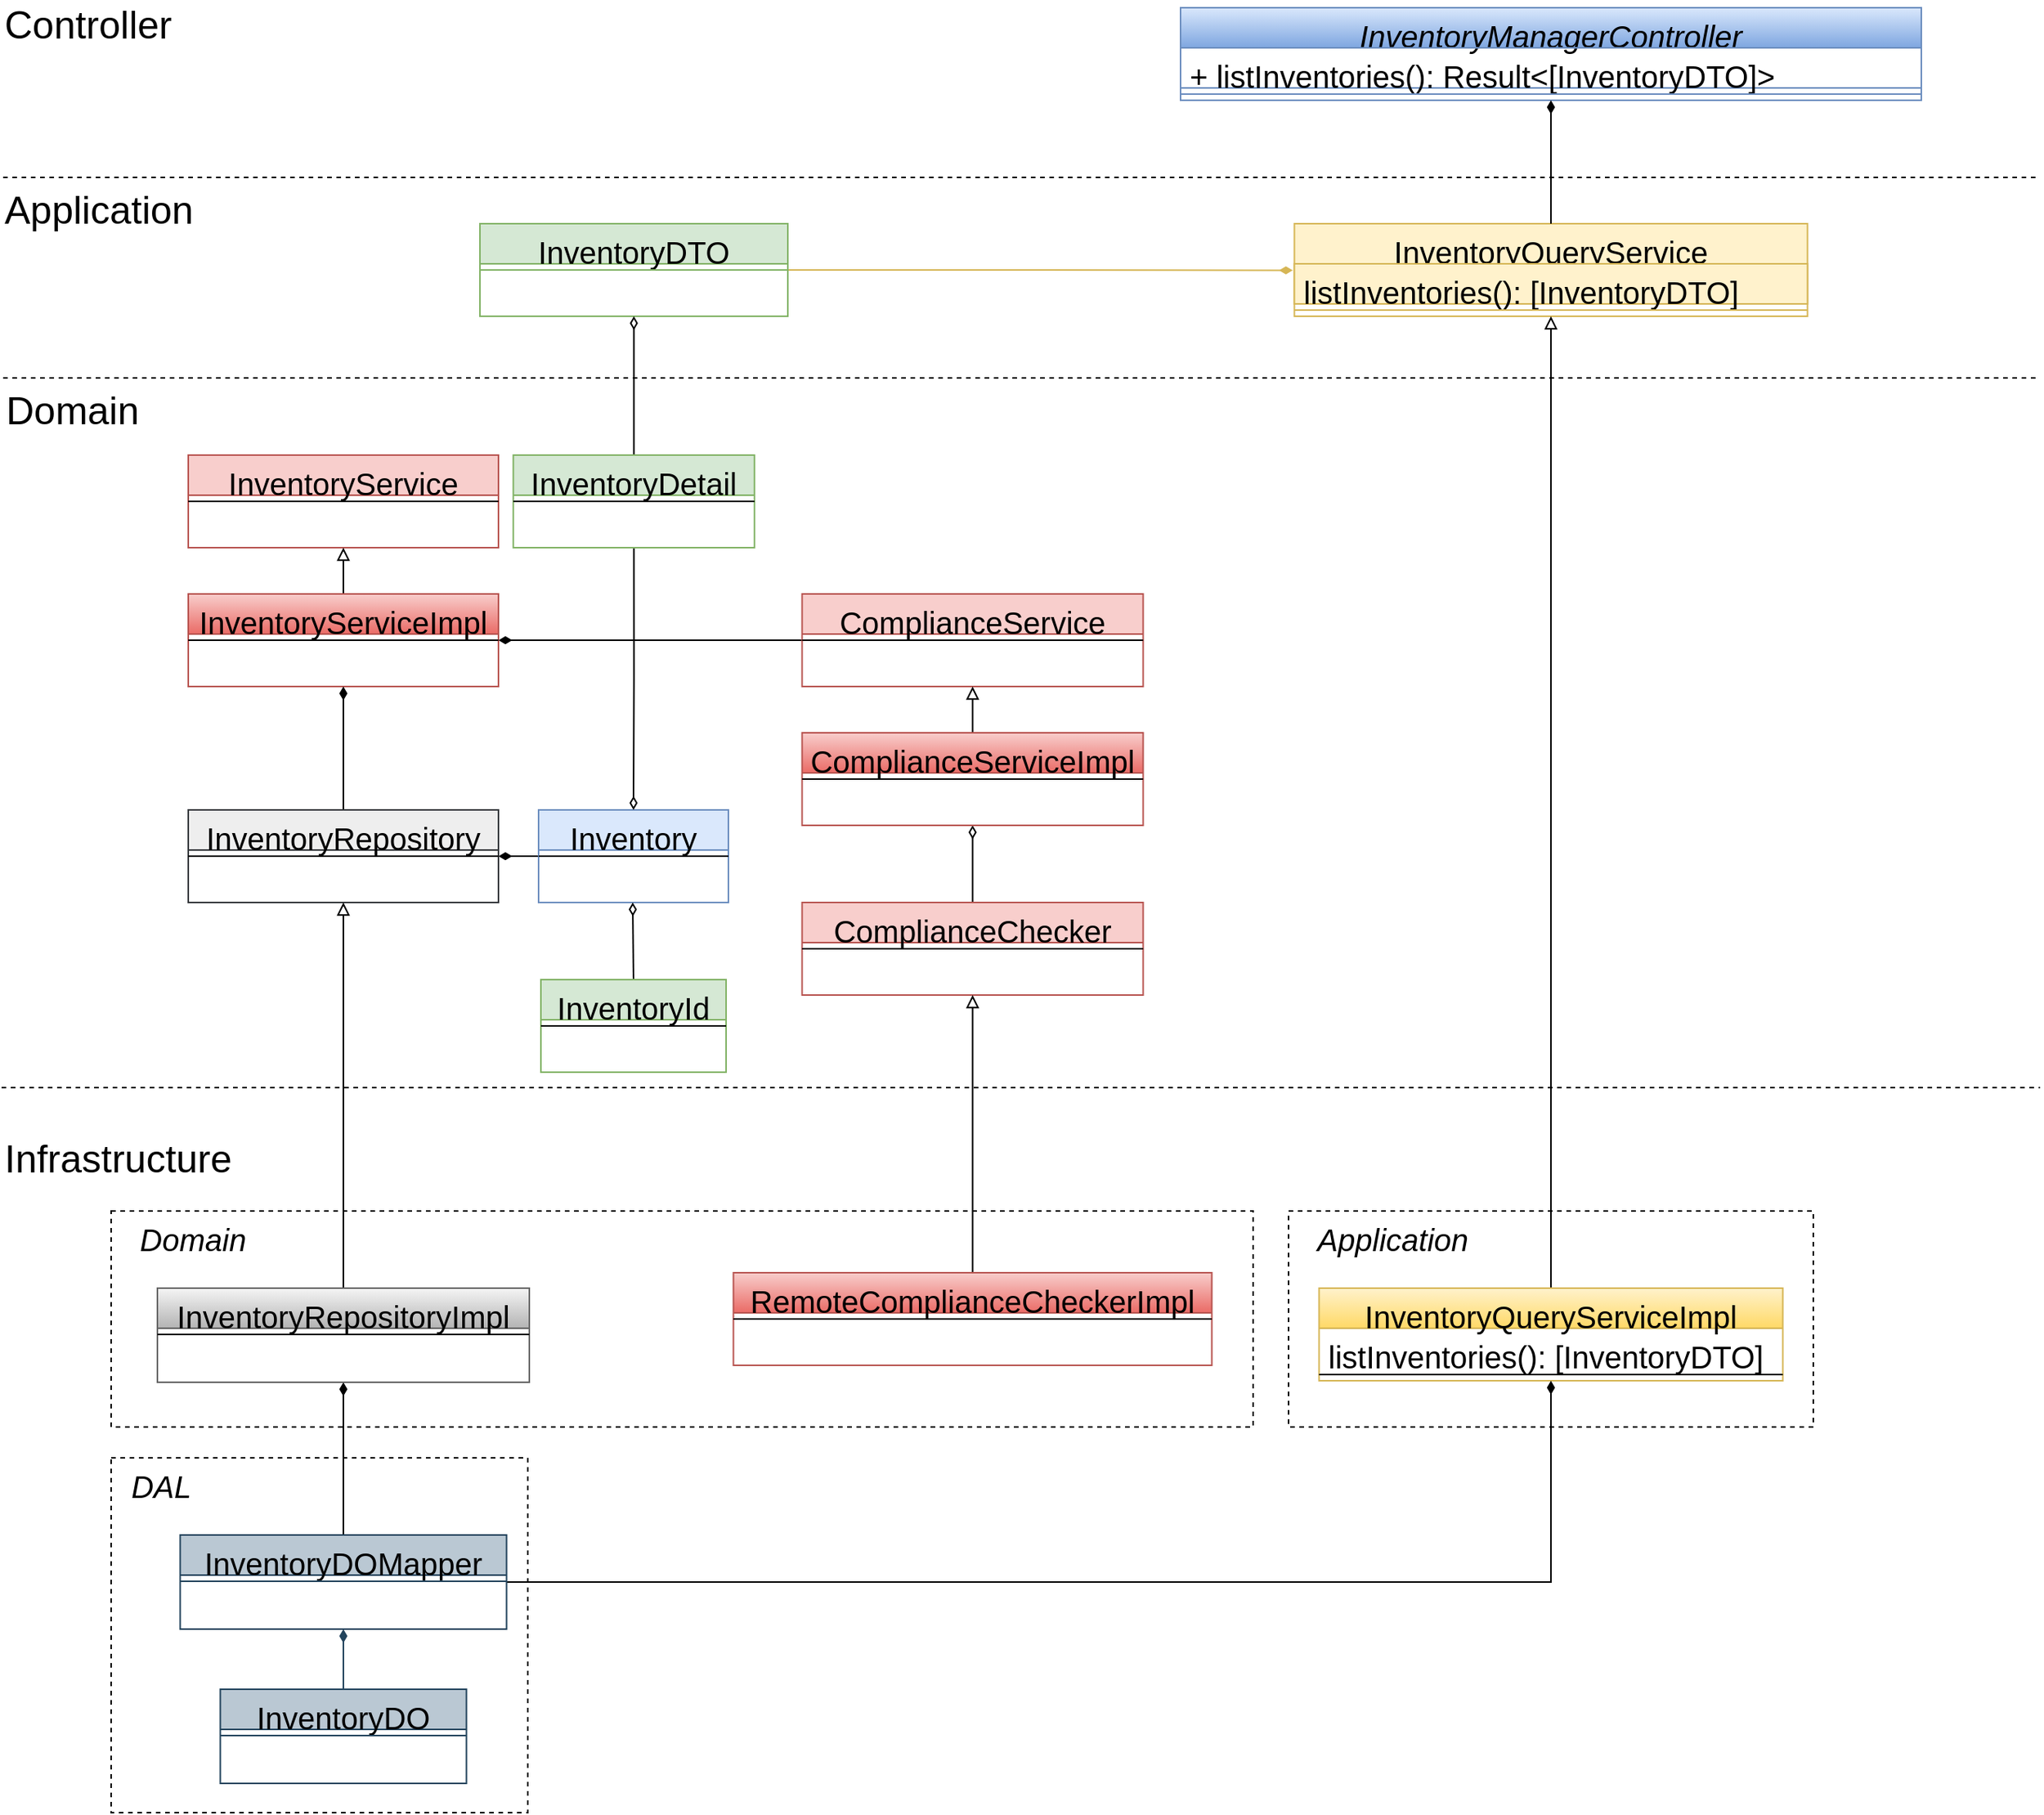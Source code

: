 <mxfile version="14.9.6" type="device"><diagram id="C5RBs43oDa-KdzZeNtuy" name="Page-1"><mxGraphModel dx="4514" dy="3859" grid="1" gridSize="10" guides="1" tooltips="1" connect="1" arrows="1" fold="1" page="1" pageScale="1" pageWidth="827" pageHeight="1169" math="0" shadow="0"><root><mxCell id="WIyWlLk6GJQsqaUBKTNV-0"/><mxCell id="WIyWlLk6GJQsqaUBKTNV-1" parent="WIyWlLk6GJQsqaUBKTNV-0"/><mxCell id="A9eoSQtIirwJbQf-NPeh-61" value="&amp;nbsp; &amp;nbsp;Application" style="rounded=0;whiteSpace=wrap;html=1;fillColor=none;dashed=1;verticalAlign=top;fontSize=20;align=left;fontStyle=2" parent="WIyWlLk6GJQsqaUBKTNV-1" vertex="1"><mxGeometry x="593" y="620" width="340" height="140" as="geometry"/></mxCell><mxCell id="A9eoSQtIirwJbQf-NPeh-60" value="&amp;nbsp; &amp;nbsp;Domain" style="rounded=0;whiteSpace=wrap;html=1;fillColor=none;dashed=1;verticalAlign=top;fontSize=20;align=left;fontStyle=2" parent="WIyWlLk6GJQsqaUBKTNV-1" vertex="1"><mxGeometry x="-170" y="620" width="740" height="140" as="geometry"/></mxCell><mxCell id="A9eoSQtIirwJbQf-NPeh-55" value="&amp;nbsp; DAL" style="rounded=0;whiteSpace=wrap;html=1;fillColor=none;dashed=1;verticalAlign=top;fontSize=20;align=left;fontStyle=2" parent="WIyWlLk6GJQsqaUBKTNV-1" vertex="1"><mxGeometry x="-170" y="780" width="270" height="230" as="geometry"/></mxCell><mxCell id="zkfFHV4jXpPFQw0GAbJ--0" value="InventoryManagerController" style="swimlane;fontStyle=2;align=center;verticalAlign=top;childLayout=stackLayout;horizontal=1;startSize=26;horizontalStack=0;resizeParent=1;resizeLast=0;collapsible=1;marginBottom=0;rounded=0;shadow=0;strokeWidth=1;fontSize=20;fillColor=#dae8fc;strokeColor=#6c8ebf;gradientColor=#7ea6e0;" parent="WIyWlLk6GJQsqaUBKTNV-1" vertex="1"><mxGeometry x="523" y="-160" width="480" height="60" as="geometry"><mxRectangle x="230" y="140" width="160" height="26" as="alternateBounds"/></mxGeometry></mxCell><mxCell id="zkfFHV4jXpPFQw0GAbJ--1" value="+ listInventories(): Result&lt;[InventoryDTO]&gt;" style="text;align=left;verticalAlign=top;spacingLeft=4;spacingRight=4;overflow=hidden;rotatable=0;points=[[0,0.5],[1,0.5]];portConstraint=eastwest;fontSize=20;strokeColor=#6c8ebf;gradientColor=#7ea6e0;" parent="zkfFHV4jXpPFQw0GAbJ--0" vertex="1"><mxGeometry y="26" width="480" height="26" as="geometry"/></mxCell><mxCell id="zkfFHV4jXpPFQw0GAbJ--4" value="" style="line;html=1;strokeWidth=1;align=left;verticalAlign=middle;spacingTop=-1;spacingLeft=3;spacingRight=3;rotatable=0;labelPosition=right;points=[];portConstraint=eastwest;fontSize=20;fillColor=#dae8fc;strokeColor=#6c8ebf;gradientColor=#7ea6e0;" parent="zkfFHV4jXpPFQw0GAbJ--0" vertex="1"><mxGeometry y="52" width="480" height="8" as="geometry"/></mxCell><mxCell id="zkfFHV4jXpPFQw0GAbJ--17" value="InventoryQueryService" style="swimlane;fontStyle=0;align=center;verticalAlign=top;childLayout=stackLayout;horizontal=1;startSize=26;horizontalStack=0;resizeParent=1;resizeLast=0;collapsible=1;marginBottom=0;rounded=0;shadow=0;strokeWidth=1;fontSize=20;fillColor=#fff2cc;strokeColor=#d6b656;" parent="WIyWlLk6GJQsqaUBKTNV-1" vertex="1"><mxGeometry x="596.75" y="-20" width="332.5" height="60" as="geometry"><mxRectangle x="550" y="140" width="160" height="26" as="alternateBounds"/></mxGeometry></mxCell><mxCell id="zkfFHV4jXpPFQw0GAbJ--18" value="listInventories(): [InventoryDTO]" style="text;align=left;verticalAlign=top;spacingLeft=4;spacingRight=4;overflow=hidden;rotatable=0;points=[[0,0.5],[1,0.5]];portConstraint=eastwest;fontSize=20;fillColor=#fff2cc;strokeColor=#d6b656;" parent="zkfFHV4jXpPFQw0GAbJ--17" vertex="1"><mxGeometry y="26" width="332.5" height="26" as="geometry"/></mxCell><mxCell id="zkfFHV4jXpPFQw0GAbJ--23" value="" style="line;html=1;strokeWidth=1;align=left;verticalAlign=middle;spacingTop=-1;spacingLeft=3;spacingRight=3;rotatable=0;labelPosition=right;points=[];portConstraint=eastwest;fontSize=20;fillColor=#fff2cc;strokeColor=#d6b656;" parent="zkfFHV4jXpPFQw0GAbJ--17" vertex="1"><mxGeometry y="52" width="332.5" height="8" as="geometry"/></mxCell><mxCell id="A9eoSQtIirwJbQf-NPeh-7" style="edgeStyle=orthogonalEdgeStyle;rounded=0;orthogonalLoop=1;jettySize=auto;html=1;exitX=0.5;exitY=0;exitDx=0;exitDy=0;entryX=0.5;entryY=1;entryDx=0;entryDy=0;endArrow=block;endFill=0;" parent="WIyWlLk6GJQsqaUBKTNV-1" source="A9eoSQtIirwJbQf-NPeh-0" target="zkfFHV4jXpPFQw0GAbJ--17" edge="1"><mxGeometry relative="1" as="geometry"/></mxCell><mxCell id="A9eoSQtIirwJbQf-NPeh-0" value="InventoryQueryServiceImpl" style="swimlane;fontStyle=0;align=center;verticalAlign=top;childLayout=stackLayout;horizontal=1;startSize=26;horizontalStack=0;resizeParent=1;resizeLast=0;collapsible=1;marginBottom=0;rounded=0;shadow=0;strokeWidth=1;fontSize=20;gradientColor=#ffd966;fillColor=#fff2cc;strokeColor=#d6b656;" parent="WIyWlLk6GJQsqaUBKTNV-1" vertex="1"><mxGeometry x="612.75" y="670" width="300.5" height="60" as="geometry"><mxRectangle x="550" y="140" width="160" height="26" as="alternateBounds"/></mxGeometry></mxCell><mxCell id="A9eoSQtIirwJbQf-NPeh-1" value="listInventories(): [InventoryDTO]" style="text;align=left;verticalAlign=top;spacingLeft=4;spacingRight=4;overflow=hidden;rotatable=0;points=[[0,0.5],[1,0.5]];portConstraint=eastwest;fontSize=20;" parent="A9eoSQtIirwJbQf-NPeh-0" vertex="1"><mxGeometry y="26" width="300.5" height="26" as="geometry"/></mxCell><mxCell id="A9eoSQtIirwJbQf-NPeh-2" value="" style="line;html=1;strokeWidth=1;align=left;verticalAlign=middle;spacingTop=-1;spacingLeft=3;spacingRight=3;rotatable=0;labelPosition=right;points=[];portConstraint=eastwest;" parent="A9eoSQtIirwJbQf-NPeh-0" vertex="1"><mxGeometry y="52" width="300.5" height="8" as="geometry"/></mxCell><mxCell id="A9eoSQtIirwJbQf-NPeh-6" style="edgeStyle=orthogonalEdgeStyle;rounded=0;orthogonalLoop=1;jettySize=auto;html=1;exitX=1;exitY=0.5;exitDx=0;exitDy=0;entryX=0.5;entryY=1;entryDx=0;entryDy=0;endArrow=diamondThin;endFill=1;" parent="WIyWlLk6GJQsqaUBKTNV-1" source="A9eoSQtIirwJbQf-NPeh-3" target="A9eoSQtIirwJbQf-NPeh-0" edge="1"><mxGeometry relative="1" as="geometry"/></mxCell><mxCell id="A9eoSQtIirwJbQf-NPeh-49" style="edgeStyle=orthogonalEdgeStyle;rounded=0;orthogonalLoop=1;jettySize=auto;html=1;exitX=0.5;exitY=0;exitDx=0;exitDy=0;endArrow=diamondThin;endFill=1;entryX=0.5;entryY=1;entryDx=0;entryDy=0;" parent="WIyWlLk6GJQsqaUBKTNV-1" source="A9eoSQtIirwJbQf-NPeh-3" target="A9eoSQtIirwJbQf-NPeh-46" edge="1"><mxGeometry relative="1" as="geometry"><mxPoint x="-50" y="1000" as="targetPoint"/></mxGeometry></mxCell><mxCell id="A9eoSQtIirwJbQf-NPeh-3" value="InventoryDOMapper" style="swimlane;fontStyle=0;align=center;verticalAlign=top;childLayout=stackLayout;horizontal=1;startSize=26;horizontalStack=0;resizeParent=1;resizeLast=0;collapsible=1;marginBottom=0;rounded=0;shadow=0;strokeWidth=1;fontSize=20;fillColor=#bac8d3;strokeColor=#23445d;" parent="WIyWlLk6GJQsqaUBKTNV-1" vertex="1"><mxGeometry x="-125.25" y="830" width="211.5" height="61" as="geometry"><mxRectangle x="550" y="140" width="160" height="26" as="alternateBounds"/></mxGeometry></mxCell><mxCell id="A9eoSQtIirwJbQf-NPeh-5" value="" style="line;html=1;strokeWidth=1;align=left;verticalAlign=middle;spacingTop=-1;spacingLeft=3;spacingRight=3;rotatable=0;labelPosition=right;points=[];portConstraint=eastwest;fillColor=#bac8d3;strokeColor=#23445d;" parent="A9eoSQtIirwJbQf-NPeh-3" vertex="1"><mxGeometry y="26" width="211.5" height="8" as="geometry"/></mxCell><mxCell id="A9eoSQtIirwJbQf-NPeh-8" style="edgeStyle=orthogonalEdgeStyle;rounded=0;orthogonalLoop=1;jettySize=auto;html=1;exitX=0.5;exitY=0;exitDx=0;exitDy=0;endArrow=diamondThin;endFill=1;entryX=0.5;entryY=1;entryDx=0;entryDy=0;fontSize=20;" parent="WIyWlLk6GJQsqaUBKTNV-1" source="zkfFHV4jXpPFQw0GAbJ--17" target="zkfFHV4jXpPFQw0GAbJ--0" edge="1"><mxGeometry relative="1" as="geometry"><mxPoint x="731" y="-114" as="targetPoint"/></mxGeometry></mxCell><mxCell id="A9eoSQtIirwJbQf-NPeh-9" value="InventoryService" style="swimlane;fontStyle=0;align=center;verticalAlign=top;childLayout=stackLayout;horizontal=1;startSize=26;horizontalStack=0;resizeParent=1;resizeLast=0;collapsible=1;marginBottom=0;rounded=0;shadow=0;strokeWidth=1;fontSize=20;fillColor=#f8cecc;strokeColor=#b85450;" parent="WIyWlLk6GJQsqaUBKTNV-1" vertex="1"><mxGeometry x="-120" y="130" width="201" height="60" as="geometry"><mxRectangle x="550" y="140" width="160" height="26" as="alternateBounds"/></mxGeometry></mxCell><mxCell id="A9eoSQtIirwJbQf-NPeh-11" value="" style="line;html=1;strokeWidth=1;align=left;verticalAlign=middle;spacingTop=-1;spacingLeft=3;spacingRight=3;rotatable=0;labelPosition=right;points=[];portConstraint=eastwest;fontSize=20;" parent="A9eoSQtIirwJbQf-NPeh-9" vertex="1"><mxGeometry y="26" width="201" height="8" as="geometry"/></mxCell><mxCell id="A9eoSQtIirwJbQf-NPeh-26" style="rounded=0;orthogonalLoop=1;jettySize=auto;html=1;entryX=1;entryY=0.5;entryDx=0;entryDy=0;endArrow=diamondThin;endFill=1;fontSize=20;sketch=0;jumpStyle=arc;jumpSize=9;exitX=0;exitY=0.5;exitDx=0;exitDy=0;shadow=0;" parent="WIyWlLk6GJQsqaUBKTNV-1" source="A9eoSQtIirwJbQf-NPeh-12" target="A9eoSQtIirwJbQf-NPeh-18" edge="1"><mxGeometry relative="1" as="geometry"><mxPoint x="200" y="310" as="sourcePoint"/><Array as="points"/></mxGeometry></mxCell><mxCell id="A9eoSQtIirwJbQf-NPeh-12" value="ComplianceService" style="swimlane;fontStyle=0;align=center;verticalAlign=top;childLayout=stackLayout;horizontal=1;startSize=26;horizontalStack=0;resizeParent=1;resizeLast=0;collapsible=1;marginBottom=0;rounded=0;shadow=0;strokeWidth=1;fontSize=20;fillColor=#f8cecc;strokeColor=#b85450;" parent="WIyWlLk6GJQsqaUBKTNV-1" vertex="1"><mxGeometry x="277.75" y="220" width="221" height="60" as="geometry"><mxRectangle x="550" y="140" width="160" height="26" as="alternateBounds"/></mxGeometry></mxCell><mxCell id="A9eoSQtIirwJbQf-NPeh-13" value="" style="line;html=1;strokeWidth=1;align=left;verticalAlign=middle;spacingTop=-1;spacingLeft=3;spacingRight=3;rotatable=0;labelPosition=right;points=[];portConstraint=eastwest;fontSize=20;" parent="A9eoSQtIirwJbQf-NPeh-12" vertex="1"><mxGeometry y="26" width="221" height="8" as="geometry"/></mxCell><mxCell id="A9eoSQtIirwJbQf-NPeh-24" style="edgeStyle=orthogonalEdgeStyle;rounded=0;orthogonalLoop=1;jettySize=auto;html=1;exitX=0.5;exitY=0;exitDx=0;exitDy=0;entryX=0.5;entryY=1;entryDx=0;entryDy=0;endArrow=diamondThin;endFill=0;fontSize=20;" parent="WIyWlLk6GJQsqaUBKTNV-1" source="A9eoSQtIirwJbQf-NPeh-14" target="A9eoSQtIirwJbQf-NPeh-16" edge="1"><mxGeometry relative="1" as="geometry"/></mxCell><mxCell id="A9eoSQtIirwJbQf-NPeh-14" value="ComplianceChecker" style="swimlane;fontStyle=0;align=center;verticalAlign=top;childLayout=stackLayout;horizontal=1;startSize=26;horizontalStack=0;resizeParent=1;resizeLast=0;collapsible=1;marginBottom=0;rounded=0;shadow=0;strokeWidth=1;fontSize=20;fillColor=#f8cecc;strokeColor=#b85450;" parent="WIyWlLk6GJQsqaUBKTNV-1" vertex="1"><mxGeometry x="277.75" y="420" width="221" height="60" as="geometry"><mxRectangle x="550" y="140" width="160" height="26" as="alternateBounds"/></mxGeometry></mxCell><mxCell id="A9eoSQtIirwJbQf-NPeh-15" value="" style="line;html=1;strokeWidth=1;align=left;verticalAlign=middle;spacingTop=-1;spacingLeft=3;spacingRight=3;rotatable=0;labelPosition=right;points=[];portConstraint=eastwest;fontSize=20;" parent="A9eoSQtIirwJbQf-NPeh-14" vertex="1"><mxGeometry y="26" width="221" height="8" as="geometry"/></mxCell><mxCell id="A9eoSQtIirwJbQf-NPeh-23" style="edgeStyle=orthogonalEdgeStyle;rounded=0;orthogonalLoop=1;jettySize=auto;html=1;exitX=0.5;exitY=0;exitDx=0;exitDy=0;endArrow=block;endFill=0;entryX=0.5;entryY=1;entryDx=0;entryDy=0;fontSize=20;" parent="WIyWlLk6GJQsqaUBKTNV-1" source="A9eoSQtIirwJbQf-NPeh-16" target="A9eoSQtIirwJbQf-NPeh-12" edge="1"><mxGeometry relative="1" as="geometry"><mxPoint x="216.75" y="430" as="targetPoint"/></mxGeometry></mxCell><mxCell id="A9eoSQtIirwJbQf-NPeh-16" value="ComplianceServiceImpl" style="swimlane;fontStyle=0;align=center;verticalAlign=top;childLayout=stackLayout;horizontal=1;startSize=26;horizontalStack=0;resizeParent=1;resizeLast=0;collapsible=1;marginBottom=0;rounded=0;shadow=0;strokeWidth=1;fontSize=20;fillColor=#f8cecc;strokeColor=#b85450;gradientColor=#ea6b66;" parent="WIyWlLk6GJQsqaUBKTNV-1" vertex="1"><mxGeometry x="277.75" y="310" width="221" height="60" as="geometry"><mxRectangle x="550" y="140" width="160" height="26" as="alternateBounds"/></mxGeometry></mxCell><mxCell id="A9eoSQtIirwJbQf-NPeh-17" value="" style="line;html=1;strokeWidth=1;align=left;verticalAlign=middle;spacingTop=-1;spacingLeft=3;spacingRight=3;rotatable=0;labelPosition=right;points=[];portConstraint=eastwest;fontSize=20;" parent="A9eoSQtIirwJbQf-NPeh-16" vertex="1"><mxGeometry y="26" width="221" height="8" as="geometry"/></mxCell><mxCell id="A9eoSQtIirwJbQf-NPeh-25" style="edgeStyle=orthogonalEdgeStyle;rounded=0;orthogonalLoop=1;jettySize=auto;html=1;exitX=0.5;exitY=0;exitDx=0;exitDy=0;entryX=0.5;entryY=1;entryDx=0;entryDy=0;endArrow=block;endFill=0;fontSize=20;" parent="WIyWlLk6GJQsqaUBKTNV-1" source="A9eoSQtIirwJbQf-NPeh-18" target="A9eoSQtIirwJbQf-NPeh-9" edge="1"><mxGeometry relative="1" as="geometry"/></mxCell><mxCell id="A9eoSQtIirwJbQf-NPeh-18" value="InventoryServiceImpl" style="swimlane;fontStyle=0;align=center;verticalAlign=top;childLayout=stackLayout;horizontal=1;startSize=26;horizontalStack=0;resizeParent=1;resizeLast=0;collapsible=1;marginBottom=0;rounded=0;shadow=0;strokeWidth=1;fontSize=20;fillColor=#f8cecc;strokeColor=#b85450;gradientColor=#ea6b66;" parent="WIyWlLk6GJQsqaUBKTNV-1" vertex="1"><mxGeometry x="-120" y="220" width="201" height="60" as="geometry"><mxRectangle x="550" y="140" width="160" height="26" as="alternateBounds"/></mxGeometry></mxCell><mxCell id="A9eoSQtIirwJbQf-NPeh-19" value="" style="line;html=1;strokeWidth=1;align=left;verticalAlign=middle;spacingTop=-1;spacingLeft=3;spacingRight=3;rotatable=0;labelPosition=right;points=[];portConstraint=eastwest;fontSize=20;" parent="A9eoSQtIirwJbQf-NPeh-18" vertex="1"><mxGeometry y="26" width="201" height="8" as="geometry"/></mxCell><mxCell id="A9eoSQtIirwJbQf-NPeh-22" style="edgeStyle=orthogonalEdgeStyle;rounded=0;orthogonalLoop=1;jettySize=auto;html=1;exitX=0.5;exitY=0;exitDx=0;exitDy=0;entryX=0.5;entryY=1;entryDx=0;entryDy=0;endArrow=block;endFill=0;" parent="WIyWlLk6GJQsqaUBKTNV-1" source="A9eoSQtIirwJbQf-NPeh-20" target="A9eoSQtIirwJbQf-NPeh-14" edge="1"><mxGeometry relative="1" as="geometry"/></mxCell><mxCell id="A9eoSQtIirwJbQf-NPeh-20" value="RemoteComplianceCheckerImpl" style="swimlane;fontStyle=0;align=center;verticalAlign=top;childLayout=stackLayout;horizontal=1;startSize=26;horizontalStack=0;resizeParent=1;resizeLast=0;collapsible=1;marginBottom=0;rounded=0;shadow=0;strokeWidth=1;fontSize=20;gradientColor=#ea6b66;fillColor=#f8cecc;strokeColor=#b85450;" parent="WIyWlLk6GJQsqaUBKTNV-1" vertex="1"><mxGeometry x="233.25" y="660" width="310" height="60" as="geometry"><mxRectangle x="550" y="140" width="160" height="26" as="alternateBounds"/></mxGeometry></mxCell><mxCell id="A9eoSQtIirwJbQf-NPeh-21" value="" style="line;html=1;strokeWidth=1;align=left;verticalAlign=middle;spacingTop=-1;spacingLeft=3;spacingRight=3;rotatable=0;labelPosition=right;points=[];portConstraint=eastwest;fontSize=20;" parent="A9eoSQtIirwJbQf-NPeh-20" vertex="1"><mxGeometry y="26" width="310" height="8" as="geometry"/></mxCell><mxCell id="A9eoSQtIirwJbQf-NPeh-29" style="edgeStyle=orthogonalEdgeStyle;rounded=0;orthogonalLoop=1;jettySize=auto;html=1;exitX=0.5;exitY=0;exitDx=0;exitDy=0;entryX=0.5;entryY=1;entryDx=0;entryDy=0;endArrow=diamondThin;endFill=1;fillColor=#bac8d3;strokeColor=#23445d;" parent="WIyWlLk6GJQsqaUBKTNV-1" source="A9eoSQtIirwJbQf-NPeh-27" target="A9eoSQtIirwJbQf-NPeh-3" edge="1"><mxGeometry relative="1" as="geometry"/></mxCell><mxCell id="A9eoSQtIirwJbQf-NPeh-27" value="InventoryDO" style="swimlane;fontStyle=0;align=center;verticalAlign=top;childLayout=stackLayout;horizontal=1;startSize=26;horizontalStack=0;resizeParent=1;resizeLast=0;collapsible=1;marginBottom=0;rounded=0;shadow=0;strokeWidth=1;fontSize=20;fillColor=#bac8d3;strokeColor=#23445d;" parent="WIyWlLk6GJQsqaUBKTNV-1" vertex="1"><mxGeometry x="-99.25" y="930" width="159.5" height="61" as="geometry"><mxRectangle x="550" y="140" width="160" height="26" as="alternateBounds"/></mxGeometry></mxCell><mxCell id="A9eoSQtIirwJbQf-NPeh-28" value="" style="line;html=1;strokeWidth=1;align=left;verticalAlign=middle;spacingTop=-1;spacingLeft=3;spacingRight=3;rotatable=0;labelPosition=right;points=[];portConstraint=eastwest;fillColor=#bac8d3;strokeColor=#23445d;" parent="A9eoSQtIirwJbQf-NPeh-27" vertex="1"><mxGeometry y="26" width="159.5" height="8" as="geometry"/></mxCell><mxCell id="A9eoSQtIirwJbQf-NPeh-32" style="edgeStyle=orthogonalEdgeStyle;rounded=0;orthogonalLoop=1;jettySize=auto;html=1;exitX=1;exitY=0.5;exitDx=0;exitDy=0;endArrow=diamondThin;endFill=1;entryX=-0.003;entryY=0.162;entryDx=0;entryDy=0;entryPerimeter=0;fontSize=20;fillColor=#fff2cc;strokeColor=#d6b656;" parent="WIyWlLk6GJQsqaUBKTNV-1" source="A9eoSQtIirwJbQf-NPeh-30" target="zkfFHV4jXpPFQw0GAbJ--18" edge="1"><mxGeometry relative="1" as="geometry"><mxPoint x="653" y="-50" as="targetPoint"/></mxGeometry></mxCell><mxCell id="A9eoSQtIirwJbQf-NPeh-30" value="InventoryDTO" style="swimlane;fontStyle=0;align=center;verticalAlign=top;childLayout=stackLayout;horizontal=1;startSize=26;horizontalStack=0;resizeParent=1;resizeLast=0;collapsible=1;marginBottom=0;rounded=0;shadow=0;strokeWidth=1;fontSize=20;fillColor=#d5e8d4;strokeColor=#82b366;" parent="WIyWlLk6GJQsqaUBKTNV-1" vertex="1"><mxGeometry x="69" y="-20" width="199.5" height="60" as="geometry"><mxRectangle x="550" y="140" width="160" height="26" as="alternateBounds"/></mxGeometry></mxCell><mxCell id="A9eoSQtIirwJbQf-NPeh-31" value="" style="line;html=1;strokeWidth=1;align=left;verticalAlign=middle;spacingTop=-1;spacingLeft=3;spacingRight=3;rotatable=0;labelPosition=right;points=[];portConstraint=eastwest;fontSize=20;fillColor=#d5e8d4;strokeColor=#82b366;" parent="A9eoSQtIirwJbQf-NPeh-30" vertex="1"><mxGeometry y="26" width="199.5" height="8" as="geometry"/></mxCell><mxCell id="A9eoSQtIirwJbQf-NPeh-50" style="edgeStyle=orthogonalEdgeStyle;rounded=0;orthogonalLoop=1;jettySize=auto;html=1;exitX=0;exitY=0.5;exitDx=0;exitDy=0;entryX=1;entryY=0.5;entryDx=0;entryDy=0;endArrow=diamondThin;endFill=1;fontSize=20;" parent="WIyWlLk6GJQsqaUBKTNV-1" source="A9eoSQtIirwJbQf-NPeh-33" target="A9eoSQtIirwJbQf-NPeh-44" edge="1"><mxGeometry relative="1" as="geometry"/></mxCell><mxCell id="A9eoSQtIirwJbQf-NPeh-33" value="Inventory" style="swimlane;fontStyle=0;align=center;verticalAlign=top;childLayout=stackLayout;horizontal=1;startSize=26;horizontalStack=0;resizeParent=1;resizeLast=0;collapsible=1;marginBottom=0;rounded=0;shadow=0;strokeWidth=1;fontSize=20;fillColor=#dae8fc;strokeColor=#6c8ebf;" parent="WIyWlLk6GJQsqaUBKTNV-1" vertex="1"><mxGeometry x="107" y="360" width="123" height="60" as="geometry"><mxRectangle x="550" y="140" width="160" height="26" as="alternateBounds"/></mxGeometry></mxCell><mxCell id="A9eoSQtIirwJbQf-NPeh-34" value="" style="line;html=1;strokeWidth=1;align=left;verticalAlign=middle;spacingTop=-1;spacingLeft=3;spacingRight=3;rotatable=0;labelPosition=right;points=[];portConstraint=eastwest;fontSize=20;" parent="A9eoSQtIirwJbQf-NPeh-33" vertex="1"><mxGeometry y="26" width="123" height="8" as="geometry"/></mxCell><mxCell id="A9eoSQtIirwJbQf-NPeh-39" style="edgeStyle=orthogonalEdgeStyle;rounded=0;orthogonalLoop=1;jettySize=auto;html=1;exitX=0.5;exitY=0;exitDx=0;exitDy=0;endArrow=diamondThin;endFill=0;fontSize=20;" parent="WIyWlLk6GJQsqaUBKTNV-1" source="A9eoSQtIirwJbQf-NPeh-37" edge="1"><mxGeometry relative="1" as="geometry"><mxPoint x="168" y="420" as="targetPoint"/></mxGeometry></mxCell><mxCell id="A9eoSQtIirwJbQf-NPeh-37" value="InventoryId" style="swimlane;fontStyle=0;align=center;verticalAlign=top;childLayout=stackLayout;horizontal=1;startSize=26;horizontalStack=0;resizeParent=1;resizeLast=0;collapsible=1;marginBottom=0;rounded=0;shadow=0;strokeWidth=1;fontSize=20;fillColor=#d5e8d4;strokeColor=#82b366;" parent="WIyWlLk6GJQsqaUBKTNV-1" vertex="1"><mxGeometry x="108.5" y="470" width="120" height="60" as="geometry"><mxRectangle x="550" y="140" width="160" height="26" as="alternateBounds"/></mxGeometry></mxCell><mxCell id="A9eoSQtIirwJbQf-NPeh-38" value="" style="line;html=1;strokeWidth=1;align=left;verticalAlign=middle;spacingTop=-1;spacingLeft=3;spacingRight=3;rotatable=0;labelPosition=right;points=[];portConstraint=eastwest;fontSize=20;" parent="A9eoSQtIirwJbQf-NPeh-37" vertex="1"><mxGeometry y="26" width="120" height="8" as="geometry"/></mxCell><mxCell id="A9eoSQtIirwJbQf-NPeh-42" style="edgeStyle=orthogonalEdgeStyle;rounded=0;orthogonalLoop=1;jettySize=auto;html=1;exitX=0.5;exitY=1;exitDx=0;exitDy=0;entryX=0.5;entryY=0;entryDx=0;entryDy=0;endArrow=diamondThin;endFill=0;fontSize=20;" parent="WIyWlLk6GJQsqaUBKTNV-1" source="A9eoSQtIirwJbQf-NPeh-40" target="A9eoSQtIirwJbQf-NPeh-33" edge="1"><mxGeometry relative="1" as="geometry"/></mxCell><mxCell id="A9eoSQtIirwJbQf-NPeh-43" style="edgeStyle=orthogonalEdgeStyle;rounded=0;orthogonalLoop=1;jettySize=auto;html=1;endArrow=diamondThin;endFill=0;exitX=0.5;exitY=0;exitDx=0;exitDy=0;fontSize=15;entryX=0.5;entryY=1;entryDx=0;entryDy=0;" parent="WIyWlLk6GJQsqaUBKTNV-1" source="A9eoSQtIirwJbQf-NPeh-40" target="A9eoSQtIirwJbQf-NPeh-30" edge="1"><mxGeometry relative="1" as="geometry"><mxPoint x="440" y="550" as="sourcePoint"/><Array as="points"/><mxPoint x="200" y="60" as="targetPoint"/></mxGeometry></mxCell><mxCell id="A9eoSQtIirwJbQf-NPeh-40" value="InventoryDetail" style="swimlane;fontStyle=0;align=center;verticalAlign=top;childLayout=stackLayout;horizontal=1;startSize=26;horizontalStack=0;resizeParent=1;resizeLast=0;collapsible=1;marginBottom=0;rounded=0;shadow=0;strokeWidth=1;fontSize=20;fillColor=#d5e8d4;strokeColor=#82b366;" parent="WIyWlLk6GJQsqaUBKTNV-1" vertex="1"><mxGeometry x="90.63" y="130" width="156.25" height="60" as="geometry"><mxRectangle x="550" y="140" width="160" height="26" as="alternateBounds"/></mxGeometry></mxCell><mxCell id="A9eoSQtIirwJbQf-NPeh-41" value="" style="line;html=1;strokeWidth=1;align=left;verticalAlign=middle;spacingTop=-1;spacingLeft=3;spacingRight=3;rotatable=0;labelPosition=right;points=[];portConstraint=eastwest;fontSize=20;" parent="A9eoSQtIirwJbQf-NPeh-40" vertex="1"><mxGeometry y="26" width="156.25" height="8" as="geometry"/></mxCell><mxCell id="A9eoSQtIirwJbQf-NPeh-51" style="edgeStyle=orthogonalEdgeStyle;rounded=0;orthogonalLoop=1;jettySize=auto;html=1;exitX=0.5;exitY=0;exitDx=0;exitDy=0;entryX=0.5;entryY=1;entryDx=0;entryDy=0;endArrow=diamondThin;endFill=1;fontSize=20;" parent="WIyWlLk6GJQsqaUBKTNV-1" source="A9eoSQtIirwJbQf-NPeh-44" target="A9eoSQtIirwJbQf-NPeh-18" edge="1"><mxGeometry relative="1" as="geometry"/></mxCell><mxCell id="A9eoSQtIirwJbQf-NPeh-44" value="InventoryRepository" style="swimlane;fontStyle=0;align=center;verticalAlign=top;childLayout=stackLayout;horizontal=1;startSize=26;horizontalStack=0;resizeParent=1;resizeLast=0;collapsible=1;marginBottom=0;rounded=0;shadow=0;strokeWidth=1;fontSize=20;fillColor=#eeeeee;strokeColor=#36393d;" parent="WIyWlLk6GJQsqaUBKTNV-1" vertex="1"><mxGeometry x="-120" y="360" width="201" height="60" as="geometry"><mxRectangle x="550" y="140" width="160" height="26" as="alternateBounds"/></mxGeometry></mxCell><mxCell id="A9eoSQtIirwJbQf-NPeh-45" value="" style="line;html=1;strokeWidth=1;align=left;verticalAlign=middle;spacingTop=-1;spacingLeft=3;spacingRight=3;rotatable=0;labelPosition=right;points=[];portConstraint=eastwest;fontSize=20;" parent="A9eoSQtIirwJbQf-NPeh-44" vertex="1"><mxGeometry y="26" width="201" height="8" as="geometry"/></mxCell><mxCell id="A9eoSQtIirwJbQf-NPeh-48" style="edgeStyle=orthogonalEdgeStyle;rounded=0;orthogonalLoop=1;jettySize=auto;html=1;exitX=0.5;exitY=0;exitDx=0;exitDy=0;entryX=0.5;entryY=1;entryDx=0;entryDy=0;endArrow=block;endFill=0;" parent="WIyWlLk6GJQsqaUBKTNV-1" source="A9eoSQtIirwJbQf-NPeh-46" target="A9eoSQtIirwJbQf-NPeh-44" edge="1"><mxGeometry relative="1" as="geometry"/></mxCell><mxCell id="A9eoSQtIirwJbQf-NPeh-46" value="InventoryRepositoryImpl" style="swimlane;fontStyle=0;align=center;verticalAlign=top;childLayout=stackLayout;horizontal=1;startSize=26;horizontalStack=0;resizeParent=1;resizeLast=0;collapsible=1;marginBottom=0;rounded=0;shadow=0;strokeWidth=1;fontSize=20;gradientColor=#b3b3b3;fillColor=#f5f5f5;strokeColor=#666666;" parent="WIyWlLk6GJQsqaUBKTNV-1" vertex="1"><mxGeometry x="-140" y="670" width="241" height="61" as="geometry"><mxRectangle x="550" y="140" width="160" height="26" as="alternateBounds"/></mxGeometry></mxCell><mxCell id="A9eoSQtIirwJbQf-NPeh-47" value="" style="line;html=1;strokeWidth=1;align=left;verticalAlign=middle;spacingTop=-1;spacingLeft=3;spacingRight=3;rotatable=0;labelPosition=right;points=[];portConstraint=eastwest;fontSize=20;" parent="A9eoSQtIirwJbQf-NPeh-46" vertex="1"><mxGeometry y="26" width="241" height="8" as="geometry"/></mxCell><mxCell id="A9eoSQtIirwJbQf-NPeh-52" value="" style="endArrow=none;dashed=1;html=1;" parent="WIyWlLk6GJQsqaUBKTNV-1" edge="1"><mxGeometry width="50" height="50" relative="1" as="geometry"><mxPoint x="-241" y="540" as="sourcePoint"/><mxPoint x="1080" y="540" as="targetPoint"/></mxGeometry></mxCell><mxCell id="A9eoSQtIirwJbQf-NPeh-53" value="" style="endArrow=none;dashed=1;html=1;" parent="WIyWlLk6GJQsqaUBKTNV-1" edge="1"><mxGeometry width="50" height="50" relative="1" as="geometry"><mxPoint x="-240" y="80" as="sourcePoint"/><mxPoint x="1080" y="80" as="targetPoint"/></mxGeometry></mxCell><mxCell id="A9eoSQtIirwJbQf-NPeh-54" value="" style="endArrow=none;dashed=1;html=1;" parent="WIyWlLk6GJQsqaUBKTNV-1" edge="1"><mxGeometry width="50" height="50" relative="1" as="geometry"><mxPoint x="-240" y="-50" as="sourcePoint"/><mxPoint x="1080" y="-50" as="targetPoint"/></mxGeometry></mxCell><mxCell id="A9eoSQtIirwJbQf-NPeh-56" value="Infrastructure" style="text;html=1;strokeColor=none;fillColor=none;align=left;verticalAlign=middle;whiteSpace=wrap;rounded=0;dashed=1;fontSize=25;" parent="WIyWlLk6GJQsqaUBKTNV-1" vertex="1"><mxGeometry x="-241" y="575" width="140" height="20" as="geometry"/></mxCell><mxCell id="A9eoSQtIirwJbQf-NPeh-57" value="Domain" style="text;html=1;strokeColor=none;fillColor=none;align=left;verticalAlign=middle;whiteSpace=wrap;rounded=0;dashed=1;fontSize=25;" parent="WIyWlLk6GJQsqaUBKTNV-1" vertex="1"><mxGeometry x="-240" y="90" width="100" height="20" as="geometry"/></mxCell><mxCell id="A9eoSQtIirwJbQf-NPeh-58" value="Application" style="text;html=1;strokeColor=none;fillColor=none;align=left;verticalAlign=middle;whiteSpace=wrap;rounded=0;dashed=1;fontSize=25;" parent="WIyWlLk6GJQsqaUBKTNV-1" vertex="1"><mxGeometry x="-241" y="-40" width="100" height="20" as="geometry"/></mxCell><mxCell id="A9eoSQtIirwJbQf-NPeh-59" value="Controller" style="text;html=1;strokeColor=none;fillColor=none;align=left;verticalAlign=middle;whiteSpace=wrap;rounded=0;dashed=1;fontSize=25;" parent="WIyWlLk6GJQsqaUBKTNV-1" vertex="1"><mxGeometry x="-241" y="-160" width="100" height="20" as="geometry"/></mxCell></root></mxGraphModel></diagram></mxfile>